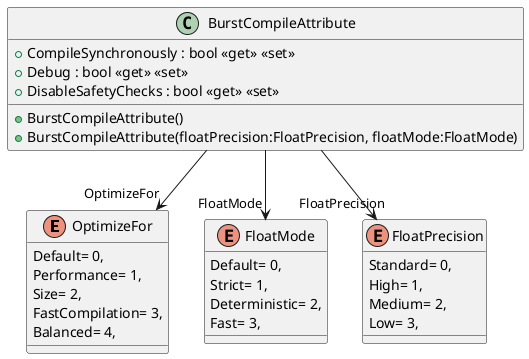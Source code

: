 @startuml
enum OptimizeFor {
    Default= 0,
    Performance= 1,
    Size= 2,
    FastCompilation= 3,
    Balanced= 4,
}
enum FloatMode {
    Default= 0,
    Strict= 1,
    Deterministic= 2,
    Fast= 3,
}
enum FloatPrecision {
    Standard= 0,
    High= 1,
    Medium= 2,
    Low= 3,
}
class BurstCompileAttribute {
    + CompileSynchronously : bool <<get>> <<set>>
    + Debug : bool <<get>> <<set>>
    + DisableSafetyChecks : bool <<get>> <<set>>
    + BurstCompileAttribute()
    + BurstCompileAttribute(floatPrecision:FloatPrecision, floatMode:FloatMode)
}
BurstCompileAttribute --> "FloatMode" FloatMode
BurstCompileAttribute --> "FloatPrecision" FloatPrecision
BurstCompileAttribute --> "OptimizeFor" OptimizeFor
@enduml
